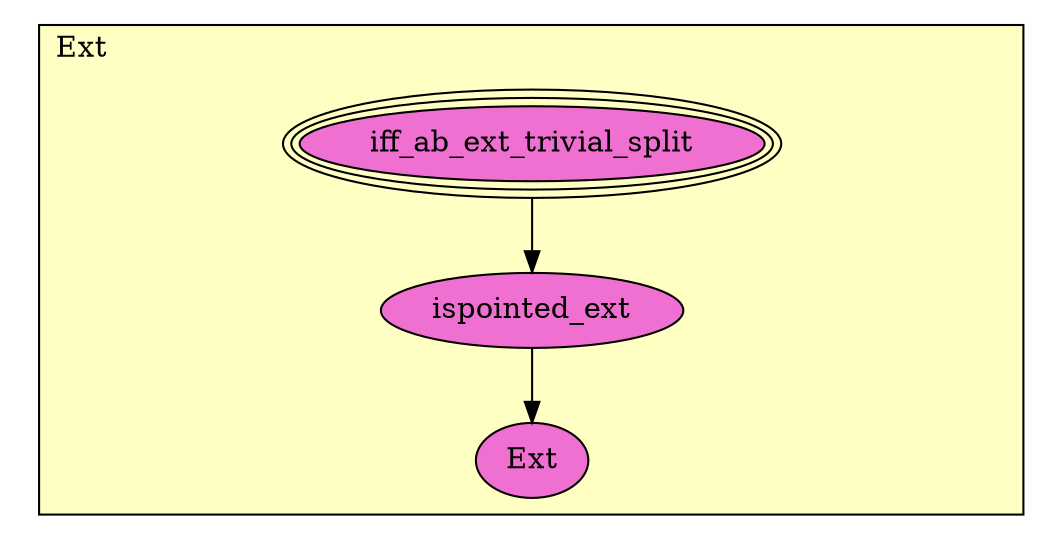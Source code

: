 digraph HoTT_Algebra_AbGroups_AbSES_Ext {
  graph [ratio=0.5]
  node [style=filled]
Ext_iff_ab_ext_trivial_split [label="iff_ab_ext_trivial_split", URL=<Ext.html#iff_ab_ext_trivial_split>, peripheries=3, fillcolor="#F070D1"] ;
Ext_ispointed_ext [label="ispointed_ext", URL=<Ext.html#ispointed_ext>, fillcolor="#F070D1"] ;
Ext_Ext [label="Ext", URL=<Ext.html#Ext>, fillcolor="#F070D1"] ;
  Ext_iff_ab_ext_trivial_split -> Ext_ispointed_ext [] ;
  Ext_ispointed_ext -> Ext_Ext [] ;
subgraph cluster_Ext { label="Ext"; fillcolor="#FFFFC3"; labeljust=l; style=filled 
Ext_Ext; Ext_ispointed_ext; Ext_iff_ab_ext_trivial_split; };
} /* END */
